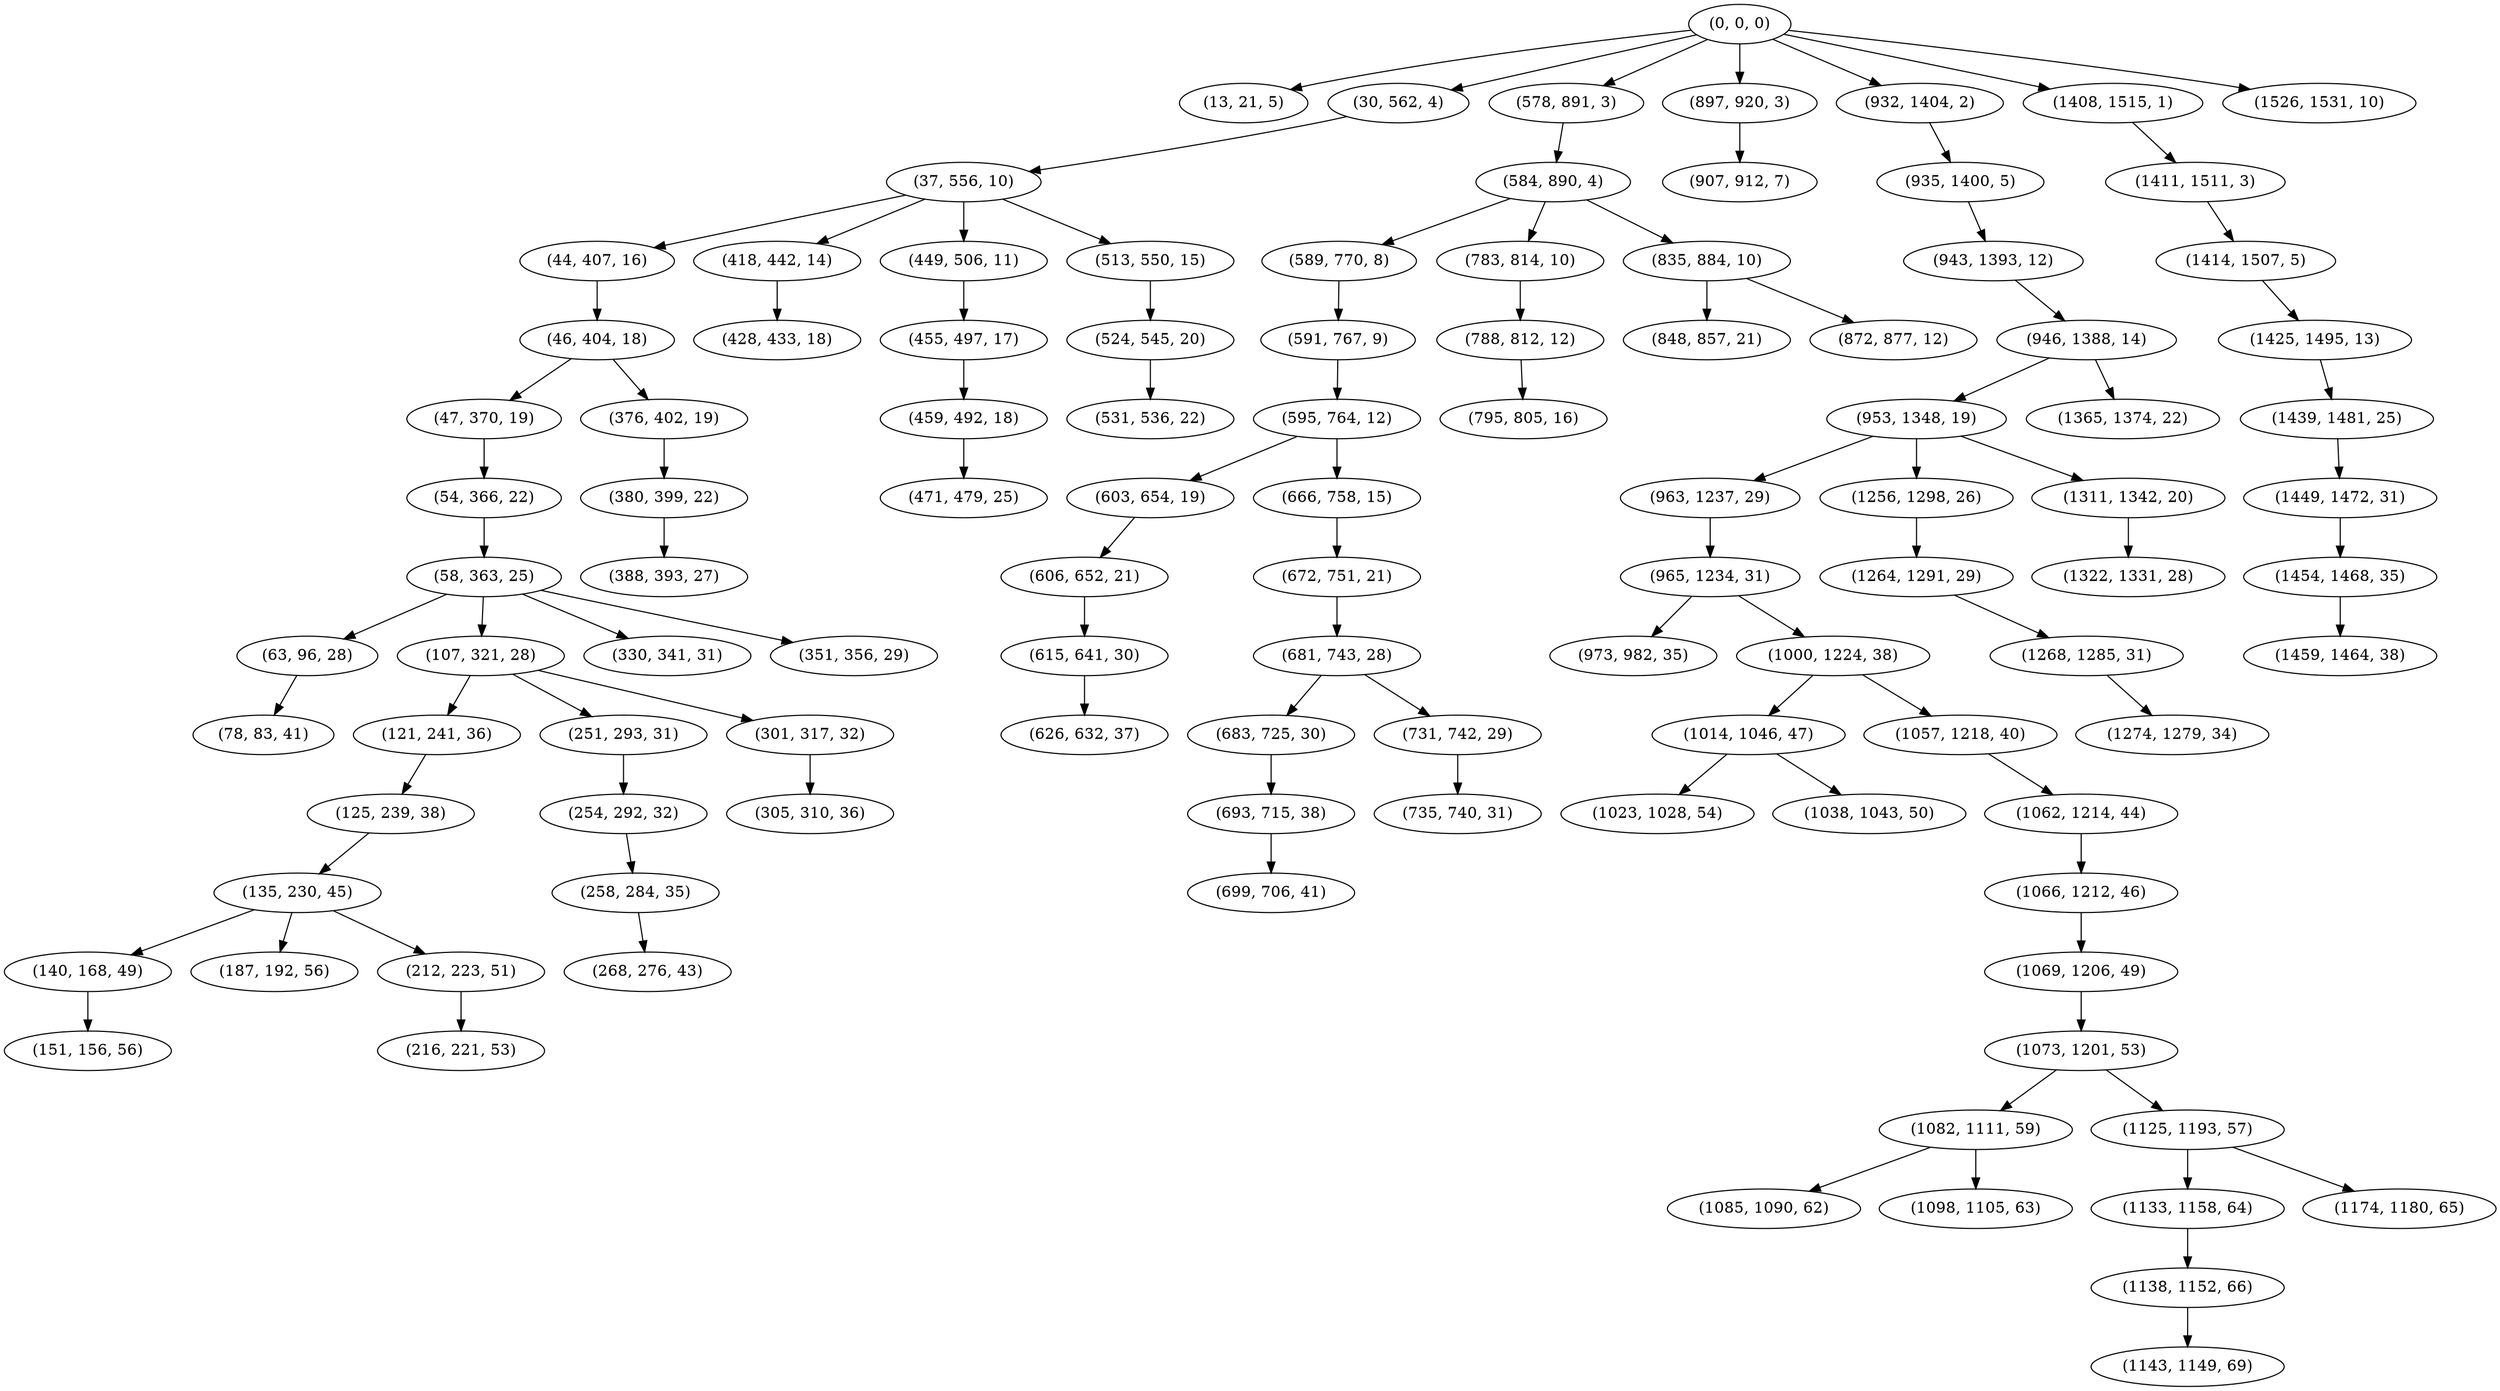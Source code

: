 digraph tree {
    "(0, 0, 0)";
    "(13, 21, 5)";
    "(30, 562, 4)";
    "(37, 556, 10)";
    "(44, 407, 16)";
    "(46, 404, 18)";
    "(47, 370, 19)";
    "(54, 366, 22)";
    "(58, 363, 25)";
    "(63, 96, 28)";
    "(78, 83, 41)";
    "(107, 321, 28)";
    "(121, 241, 36)";
    "(125, 239, 38)";
    "(135, 230, 45)";
    "(140, 168, 49)";
    "(151, 156, 56)";
    "(187, 192, 56)";
    "(212, 223, 51)";
    "(216, 221, 53)";
    "(251, 293, 31)";
    "(254, 292, 32)";
    "(258, 284, 35)";
    "(268, 276, 43)";
    "(301, 317, 32)";
    "(305, 310, 36)";
    "(330, 341, 31)";
    "(351, 356, 29)";
    "(376, 402, 19)";
    "(380, 399, 22)";
    "(388, 393, 27)";
    "(418, 442, 14)";
    "(428, 433, 18)";
    "(449, 506, 11)";
    "(455, 497, 17)";
    "(459, 492, 18)";
    "(471, 479, 25)";
    "(513, 550, 15)";
    "(524, 545, 20)";
    "(531, 536, 22)";
    "(578, 891, 3)";
    "(584, 890, 4)";
    "(589, 770, 8)";
    "(591, 767, 9)";
    "(595, 764, 12)";
    "(603, 654, 19)";
    "(606, 652, 21)";
    "(615, 641, 30)";
    "(626, 632, 37)";
    "(666, 758, 15)";
    "(672, 751, 21)";
    "(681, 743, 28)";
    "(683, 725, 30)";
    "(693, 715, 38)";
    "(699, 706, 41)";
    "(731, 742, 29)";
    "(735, 740, 31)";
    "(783, 814, 10)";
    "(788, 812, 12)";
    "(795, 805, 16)";
    "(835, 884, 10)";
    "(848, 857, 21)";
    "(872, 877, 12)";
    "(897, 920, 3)";
    "(907, 912, 7)";
    "(932, 1404, 2)";
    "(935, 1400, 5)";
    "(943, 1393, 12)";
    "(946, 1388, 14)";
    "(953, 1348, 19)";
    "(963, 1237, 29)";
    "(965, 1234, 31)";
    "(973, 982, 35)";
    "(1000, 1224, 38)";
    "(1014, 1046, 47)";
    "(1023, 1028, 54)";
    "(1038, 1043, 50)";
    "(1057, 1218, 40)";
    "(1062, 1214, 44)";
    "(1066, 1212, 46)";
    "(1069, 1206, 49)";
    "(1073, 1201, 53)";
    "(1082, 1111, 59)";
    "(1085, 1090, 62)";
    "(1098, 1105, 63)";
    "(1125, 1193, 57)";
    "(1133, 1158, 64)";
    "(1138, 1152, 66)";
    "(1143, 1149, 69)";
    "(1174, 1180, 65)";
    "(1256, 1298, 26)";
    "(1264, 1291, 29)";
    "(1268, 1285, 31)";
    "(1274, 1279, 34)";
    "(1311, 1342, 20)";
    "(1322, 1331, 28)";
    "(1365, 1374, 22)";
    "(1408, 1515, 1)";
    "(1411, 1511, 3)";
    "(1414, 1507, 5)";
    "(1425, 1495, 13)";
    "(1439, 1481, 25)";
    "(1449, 1472, 31)";
    "(1454, 1468, 35)";
    "(1459, 1464, 38)";
    "(1526, 1531, 10)";
    "(0, 0, 0)" -> "(13, 21, 5)";
    "(0, 0, 0)" -> "(30, 562, 4)";
    "(0, 0, 0)" -> "(578, 891, 3)";
    "(0, 0, 0)" -> "(897, 920, 3)";
    "(0, 0, 0)" -> "(932, 1404, 2)";
    "(0, 0, 0)" -> "(1408, 1515, 1)";
    "(0, 0, 0)" -> "(1526, 1531, 10)";
    "(30, 562, 4)" -> "(37, 556, 10)";
    "(37, 556, 10)" -> "(44, 407, 16)";
    "(37, 556, 10)" -> "(418, 442, 14)";
    "(37, 556, 10)" -> "(449, 506, 11)";
    "(37, 556, 10)" -> "(513, 550, 15)";
    "(44, 407, 16)" -> "(46, 404, 18)";
    "(46, 404, 18)" -> "(47, 370, 19)";
    "(46, 404, 18)" -> "(376, 402, 19)";
    "(47, 370, 19)" -> "(54, 366, 22)";
    "(54, 366, 22)" -> "(58, 363, 25)";
    "(58, 363, 25)" -> "(63, 96, 28)";
    "(58, 363, 25)" -> "(107, 321, 28)";
    "(58, 363, 25)" -> "(330, 341, 31)";
    "(58, 363, 25)" -> "(351, 356, 29)";
    "(63, 96, 28)" -> "(78, 83, 41)";
    "(107, 321, 28)" -> "(121, 241, 36)";
    "(107, 321, 28)" -> "(251, 293, 31)";
    "(107, 321, 28)" -> "(301, 317, 32)";
    "(121, 241, 36)" -> "(125, 239, 38)";
    "(125, 239, 38)" -> "(135, 230, 45)";
    "(135, 230, 45)" -> "(140, 168, 49)";
    "(135, 230, 45)" -> "(187, 192, 56)";
    "(135, 230, 45)" -> "(212, 223, 51)";
    "(140, 168, 49)" -> "(151, 156, 56)";
    "(212, 223, 51)" -> "(216, 221, 53)";
    "(251, 293, 31)" -> "(254, 292, 32)";
    "(254, 292, 32)" -> "(258, 284, 35)";
    "(258, 284, 35)" -> "(268, 276, 43)";
    "(301, 317, 32)" -> "(305, 310, 36)";
    "(376, 402, 19)" -> "(380, 399, 22)";
    "(380, 399, 22)" -> "(388, 393, 27)";
    "(418, 442, 14)" -> "(428, 433, 18)";
    "(449, 506, 11)" -> "(455, 497, 17)";
    "(455, 497, 17)" -> "(459, 492, 18)";
    "(459, 492, 18)" -> "(471, 479, 25)";
    "(513, 550, 15)" -> "(524, 545, 20)";
    "(524, 545, 20)" -> "(531, 536, 22)";
    "(578, 891, 3)" -> "(584, 890, 4)";
    "(584, 890, 4)" -> "(589, 770, 8)";
    "(584, 890, 4)" -> "(783, 814, 10)";
    "(584, 890, 4)" -> "(835, 884, 10)";
    "(589, 770, 8)" -> "(591, 767, 9)";
    "(591, 767, 9)" -> "(595, 764, 12)";
    "(595, 764, 12)" -> "(603, 654, 19)";
    "(595, 764, 12)" -> "(666, 758, 15)";
    "(603, 654, 19)" -> "(606, 652, 21)";
    "(606, 652, 21)" -> "(615, 641, 30)";
    "(615, 641, 30)" -> "(626, 632, 37)";
    "(666, 758, 15)" -> "(672, 751, 21)";
    "(672, 751, 21)" -> "(681, 743, 28)";
    "(681, 743, 28)" -> "(683, 725, 30)";
    "(681, 743, 28)" -> "(731, 742, 29)";
    "(683, 725, 30)" -> "(693, 715, 38)";
    "(693, 715, 38)" -> "(699, 706, 41)";
    "(731, 742, 29)" -> "(735, 740, 31)";
    "(783, 814, 10)" -> "(788, 812, 12)";
    "(788, 812, 12)" -> "(795, 805, 16)";
    "(835, 884, 10)" -> "(848, 857, 21)";
    "(835, 884, 10)" -> "(872, 877, 12)";
    "(897, 920, 3)" -> "(907, 912, 7)";
    "(932, 1404, 2)" -> "(935, 1400, 5)";
    "(935, 1400, 5)" -> "(943, 1393, 12)";
    "(943, 1393, 12)" -> "(946, 1388, 14)";
    "(946, 1388, 14)" -> "(953, 1348, 19)";
    "(946, 1388, 14)" -> "(1365, 1374, 22)";
    "(953, 1348, 19)" -> "(963, 1237, 29)";
    "(953, 1348, 19)" -> "(1256, 1298, 26)";
    "(953, 1348, 19)" -> "(1311, 1342, 20)";
    "(963, 1237, 29)" -> "(965, 1234, 31)";
    "(965, 1234, 31)" -> "(973, 982, 35)";
    "(965, 1234, 31)" -> "(1000, 1224, 38)";
    "(1000, 1224, 38)" -> "(1014, 1046, 47)";
    "(1000, 1224, 38)" -> "(1057, 1218, 40)";
    "(1014, 1046, 47)" -> "(1023, 1028, 54)";
    "(1014, 1046, 47)" -> "(1038, 1043, 50)";
    "(1057, 1218, 40)" -> "(1062, 1214, 44)";
    "(1062, 1214, 44)" -> "(1066, 1212, 46)";
    "(1066, 1212, 46)" -> "(1069, 1206, 49)";
    "(1069, 1206, 49)" -> "(1073, 1201, 53)";
    "(1073, 1201, 53)" -> "(1082, 1111, 59)";
    "(1073, 1201, 53)" -> "(1125, 1193, 57)";
    "(1082, 1111, 59)" -> "(1085, 1090, 62)";
    "(1082, 1111, 59)" -> "(1098, 1105, 63)";
    "(1125, 1193, 57)" -> "(1133, 1158, 64)";
    "(1125, 1193, 57)" -> "(1174, 1180, 65)";
    "(1133, 1158, 64)" -> "(1138, 1152, 66)";
    "(1138, 1152, 66)" -> "(1143, 1149, 69)";
    "(1256, 1298, 26)" -> "(1264, 1291, 29)";
    "(1264, 1291, 29)" -> "(1268, 1285, 31)";
    "(1268, 1285, 31)" -> "(1274, 1279, 34)";
    "(1311, 1342, 20)" -> "(1322, 1331, 28)";
    "(1408, 1515, 1)" -> "(1411, 1511, 3)";
    "(1411, 1511, 3)" -> "(1414, 1507, 5)";
    "(1414, 1507, 5)" -> "(1425, 1495, 13)";
    "(1425, 1495, 13)" -> "(1439, 1481, 25)";
    "(1439, 1481, 25)" -> "(1449, 1472, 31)";
    "(1449, 1472, 31)" -> "(1454, 1468, 35)";
    "(1454, 1468, 35)" -> "(1459, 1464, 38)";
}
